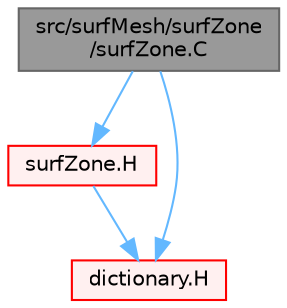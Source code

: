 digraph "src/surfMesh/surfZone/surfZone.C"
{
 // LATEX_PDF_SIZE
  bgcolor="transparent";
  edge [fontname=Helvetica,fontsize=10,labelfontname=Helvetica,labelfontsize=10];
  node [fontname=Helvetica,fontsize=10,shape=box,height=0.2,width=0.4];
  Node1 [id="Node000001",label="src/surfMesh/surfZone\l/surfZone.C",height=0.2,width=0.4,color="gray40", fillcolor="grey60", style="filled", fontcolor="black",tooltip=" "];
  Node1 -> Node2 [id="edge1_Node000001_Node000002",color="steelblue1",style="solid",tooltip=" "];
  Node2 [id="Node000002",label="surfZone.H",height=0.2,width=0.4,color="red", fillcolor="#FFF0F0", style="filled",URL="$surfZone_8H.html",tooltip=" "];
  Node2 -> Node79 [id="edge2_Node000002_Node000079",color="steelblue1",style="solid",tooltip=" "];
  Node79 [id="Node000079",label="dictionary.H",height=0.2,width=0.4,color="red", fillcolor="#FFF0F0", style="filled",URL="$dictionary_8H.html",tooltip=" "];
  Node1 -> Node79 [id="edge3_Node000001_Node000079",color="steelblue1",style="solid",tooltip=" "];
}
